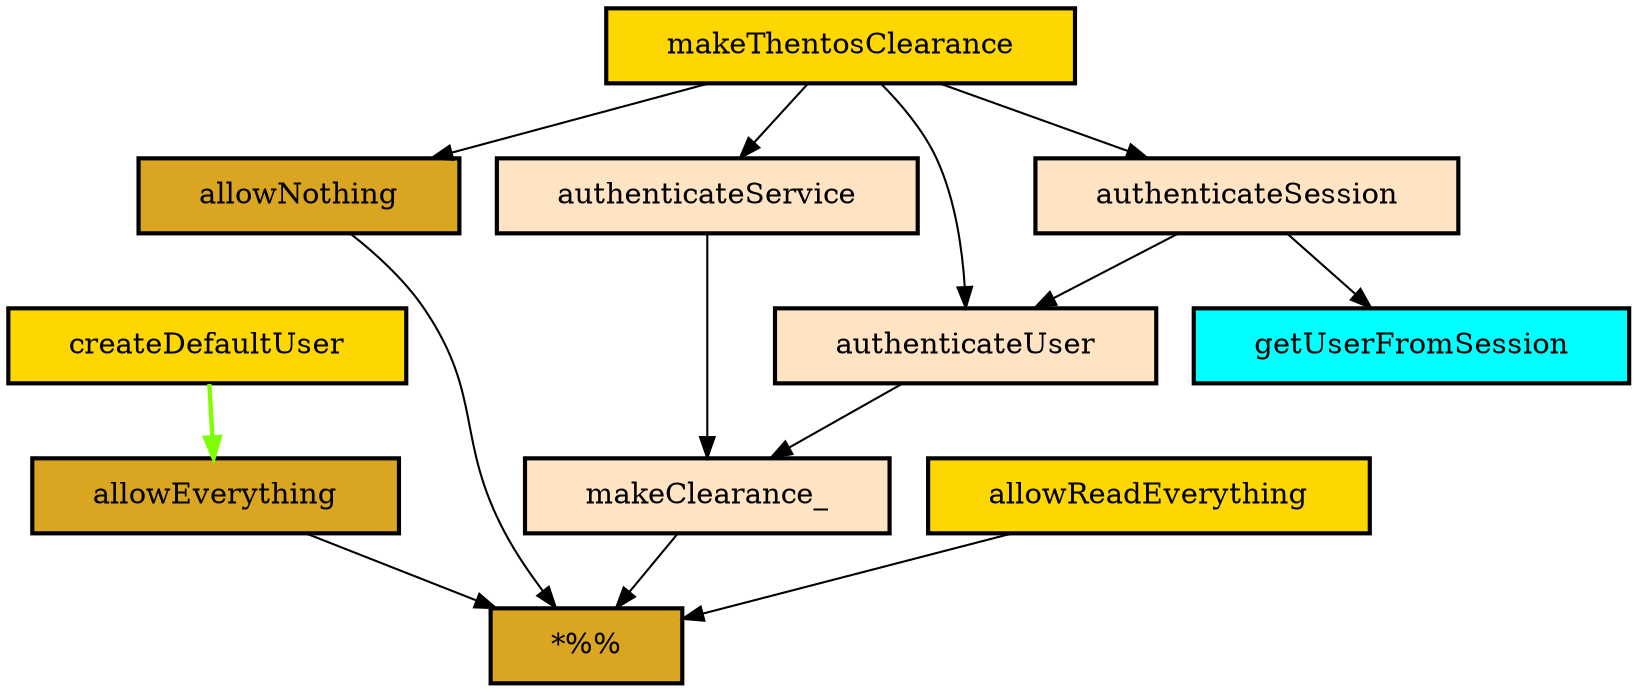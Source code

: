 digraph "Diagram of: Thentos.DB.Protect" {
    node [margin="0.4,0.1"
         ,style=filled];
    1 [label="*%%"
      ,shape=box
      ,fillcolor=goldenrod
      ,style="filled,bold"];
    2 [label=allowEverything
      ,shape=box
      ,fillcolor=goldenrod
      ,style="filled,bold"];
    3 [label=allowNothing
      ,shape=box
      ,fillcolor=goldenrod
      ,style="filled,bold"];
    4 [label=allowReadEverything
      ,shape=box
      ,fillcolor=gold
      ,style="filled,bold"];
    5 [label=authenticateService
      ,shape=box
      ,fillcolor=bisque
      ,style="filled,bold"];
    6 [label=authenticateSession
      ,shape=box
      ,fillcolor=bisque
      ,style="filled,bold"];
    7 [label=authenticateUser
      ,shape=box
      ,fillcolor=bisque
      ,style="filled,bold"];
    8 [label=createDefaultUser
      ,shape=box
      ,fillcolor=gold
      ,style="filled,bold"];
    9 [label=getUserFromSession
      ,shape=box
      ,fillcolor=cyan
      ,style="filled,bold"];
    10 [label=makeClearance_
       ,shape=box
       ,fillcolor=bisque
       ,style="filled,bold"];
    11 [label=makeThentosClearance
       ,shape=box
       ,fillcolor=gold
       ,style="filled,bold"];
    2 -> 1 [penwidth=1,color=black];
    3 -> 1 [penwidth=1,color=black];
    4 -> 1 [penwidth=1,color=black];
    5 -> 10 [penwidth=1
            ,color=black];
    6 -> 7 [penwidth=1,color=black];
    6 -> 9 [penwidth=1,color=black];
    7 -> 10 [penwidth=1
            ,color=black];
    8 -> 2 [penwidth=2.09861228866811
           ,color=chartreuse];
    10 -> 1 [penwidth=1
            ,color=black];
    11 -> 3 [penwidth=1
            ,color=black];
    11 -> 5 [penwidth=1
            ,color=black];
    11 -> 6 [penwidth=1
            ,color=black];
    11 -> 7 [penwidth=1
            ,color=black];
}
